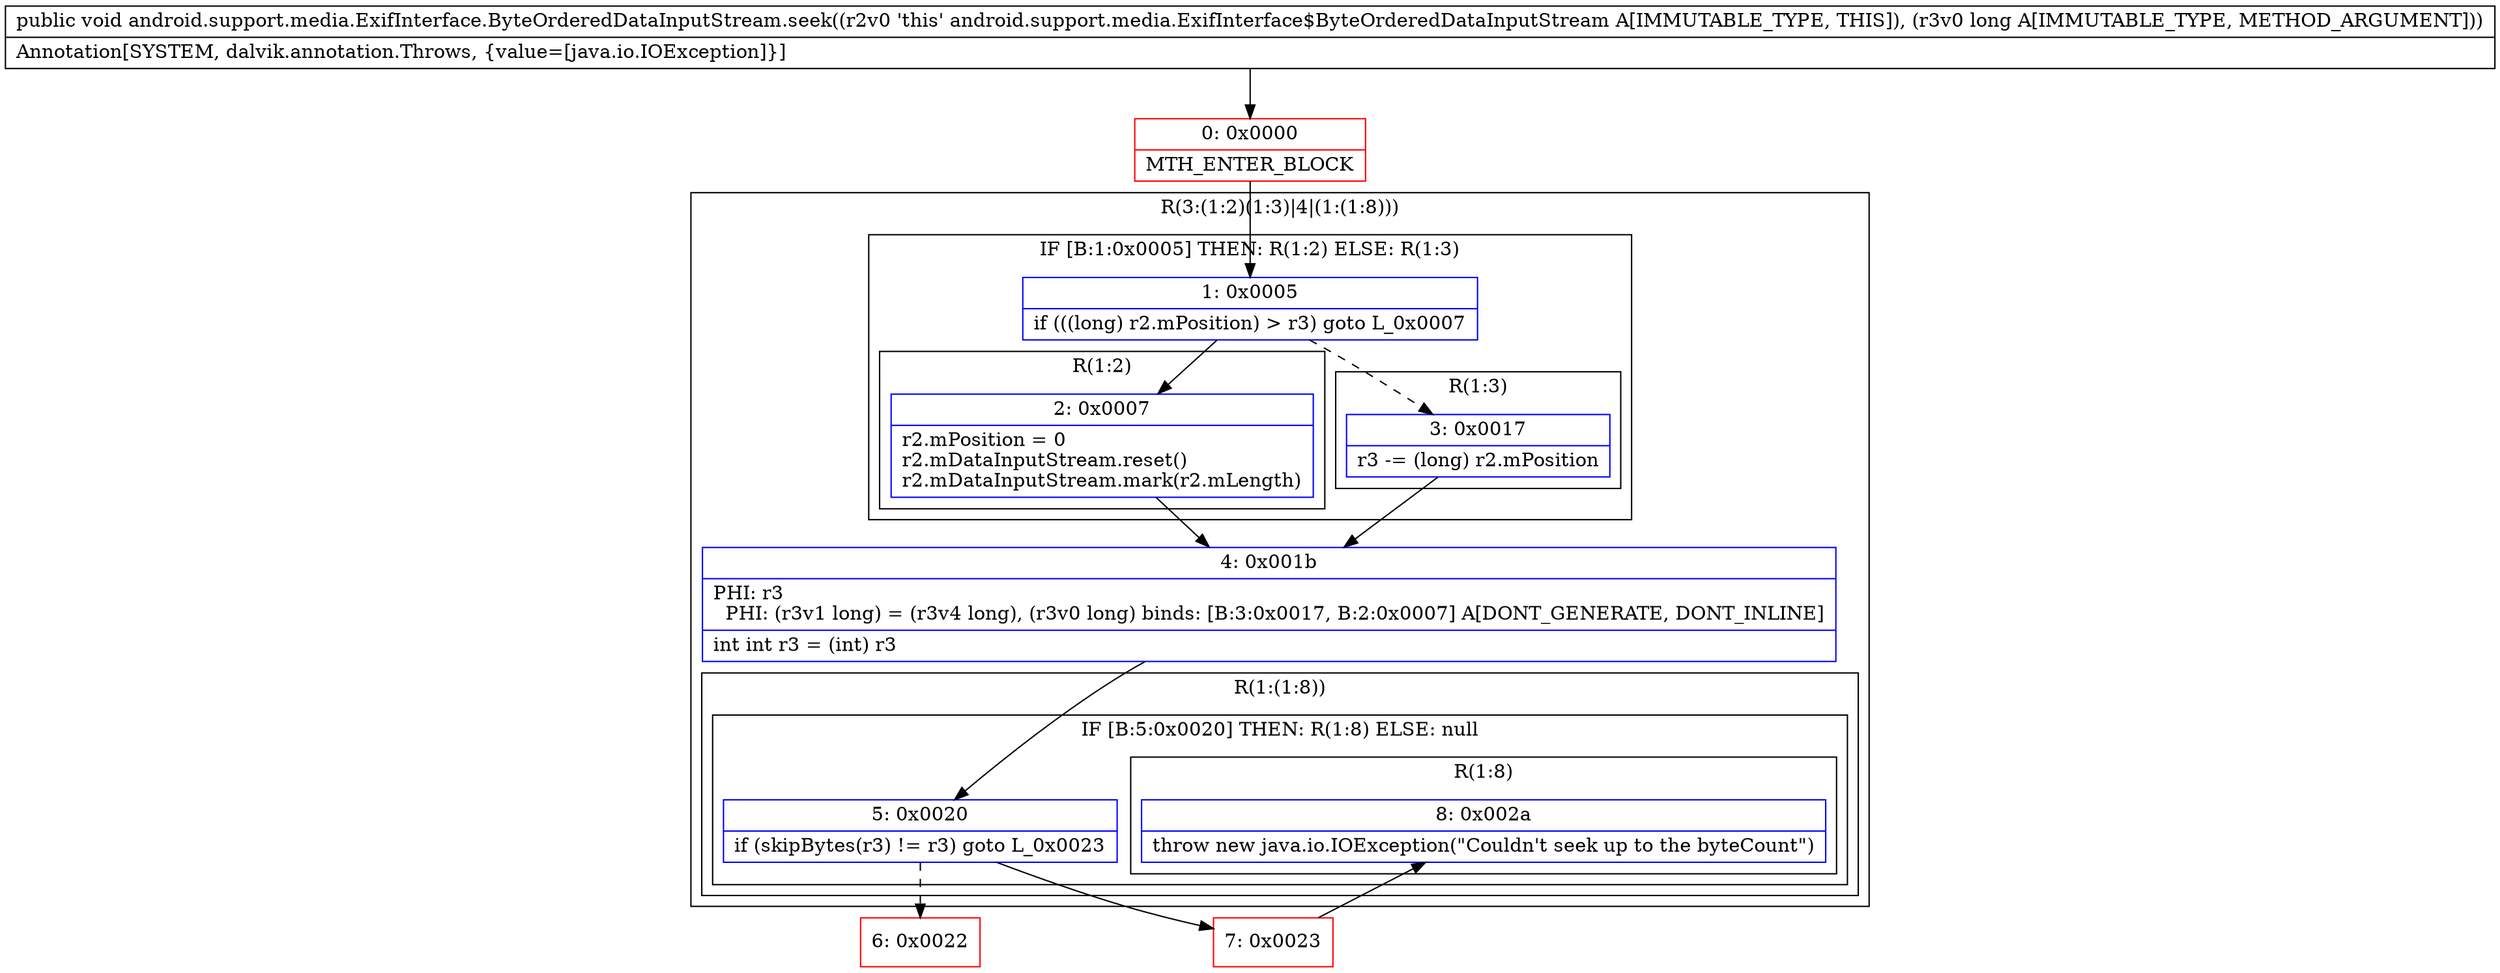digraph "CFG forandroid.support.media.ExifInterface.ByteOrderedDataInputStream.seek(J)V" {
subgraph cluster_Region_1466016942 {
label = "R(3:(1:2)(1:3)|4|(1:(1:8)))";
node [shape=record,color=blue];
subgraph cluster_IfRegion_1185630810 {
label = "IF [B:1:0x0005] THEN: R(1:2) ELSE: R(1:3)";
node [shape=record,color=blue];
Node_1 [shape=record,label="{1\:\ 0x0005|if (((long) r2.mPosition) \> r3) goto L_0x0007\l}"];
subgraph cluster_Region_1132750140 {
label = "R(1:2)";
node [shape=record,color=blue];
Node_2 [shape=record,label="{2\:\ 0x0007|r2.mPosition = 0\lr2.mDataInputStream.reset()\lr2.mDataInputStream.mark(r2.mLength)\l}"];
}
subgraph cluster_Region_1685209916 {
label = "R(1:3)";
node [shape=record,color=blue];
Node_3 [shape=record,label="{3\:\ 0x0017|r3 \-= (long) r2.mPosition\l}"];
}
}
Node_4 [shape=record,label="{4\:\ 0x001b|PHI: r3 \l  PHI: (r3v1 long) = (r3v4 long), (r3v0 long) binds: [B:3:0x0017, B:2:0x0007] A[DONT_GENERATE, DONT_INLINE]\l|int int r3 = (int) r3\l}"];
subgraph cluster_Region_962582680 {
label = "R(1:(1:8))";
node [shape=record,color=blue];
subgraph cluster_IfRegion_683855852 {
label = "IF [B:5:0x0020] THEN: R(1:8) ELSE: null";
node [shape=record,color=blue];
Node_5 [shape=record,label="{5\:\ 0x0020|if (skipBytes(r3) != r3) goto L_0x0023\l}"];
subgraph cluster_Region_624602227 {
label = "R(1:8)";
node [shape=record,color=blue];
Node_8 [shape=record,label="{8\:\ 0x002a|throw new java.io.IOException(\"Couldn't seek up to the byteCount\")\l}"];
}
}
}
}
Node_0 [shape=record,color=red,label="{0\:\ 0x0000|MTH_ENTER_BLOCK\l}"];
Node_6 [shape=record,color=red,label="{6\:\ 0x0022}"];
Node_7 [shape=record,color=red,label="{7\:\ 0x0023}"];
MethodNode[shape=record,label="{public void android.support.media.ExifInterface.ByteOrderedDataInputStream.seek((r2v0 'this' android.support.media.ExifInterface$ByteOrderedDataInputStream A[IMMUTABLE_TYPE, THIS]), (r3v0 long A[IMMUTABLE_TYPE, METHOD_ARGUMENT]))  | Annotation[SYSTEM, dalvik.annotation.Throws, \{value=[java.io.IOException]\}]\l}"];
MethodNode -> Node_0;
Node_1 -> Node_2;
Node_1 -> Node_3[style=dashed];
Node_2 -> Node_4;
Node_3 -> Node_4;
Node_4 -> Node_5;
Node_5 -> Node_6[style=dashed];
Node_5 -> Node_7;
Node_0 -> Node_1;
Node_7 -> Node_8;
}

